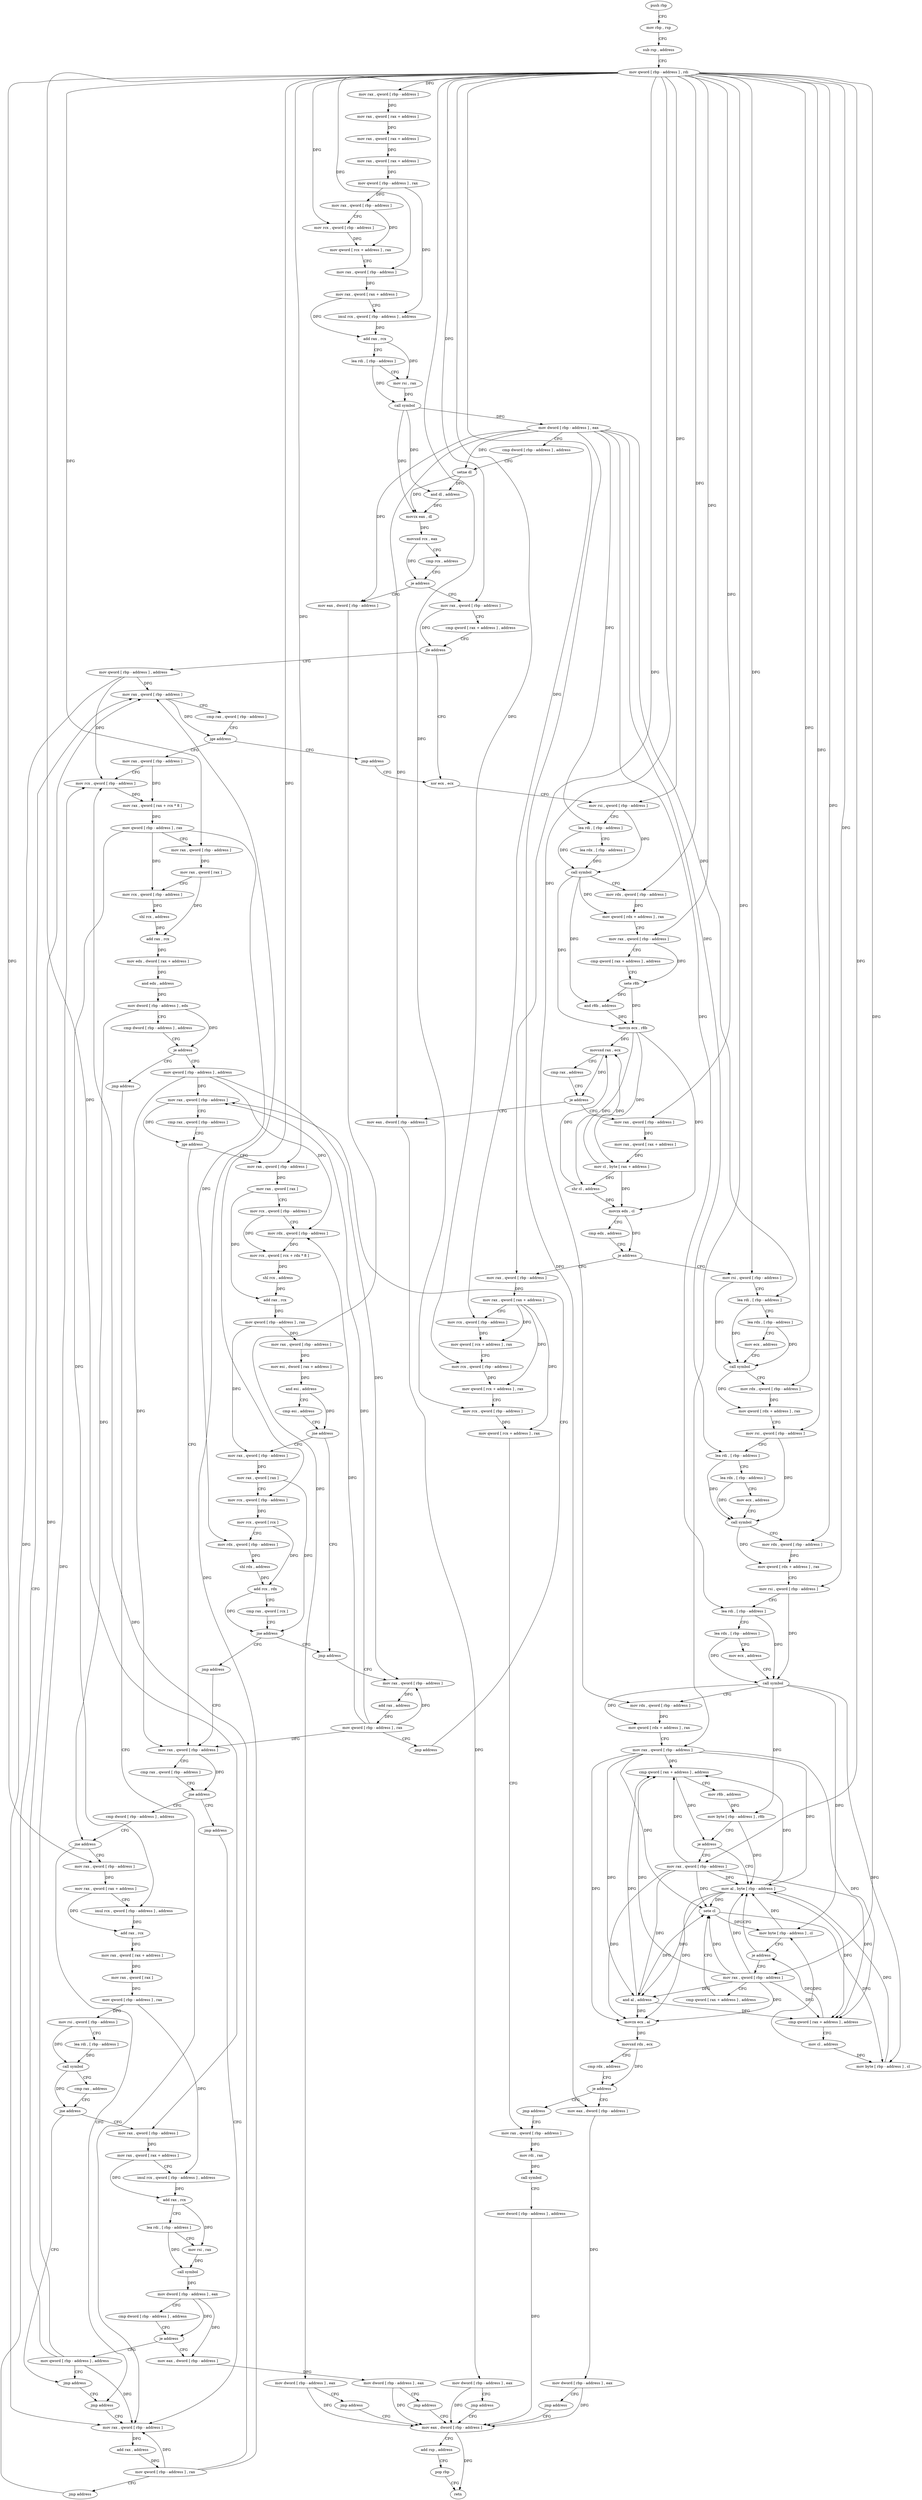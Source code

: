 digraph "func" {
"4239776" [label = "push rbp" ]
"4239777" [label = "mov rbp , rsp" ]
"4239780" [label = "sub rsp , address" ]
"4239784" [label = "mov qword [ rbp - address ] , rdi" ]
"4239788" [label = "mov rax , qword [ rbp - address ]" ]
"4239792" [label = "mov rax , qword [ rax + address ]" ]
"4239796" [label = "mov rax , qword [ rax + address ]" ]
"4239800" [label = "mov rax , qword [ rax + address ]" ]
"4239804" [label = "mov qword [ rbp - address ] , rax" ]
"4239808" [label = "mov rax , qword [ rbp - address ]" ]
"4239812" [label = "mov rcx , qword [ rbp - address ]" ]
"4239816" [label = "mov qword [ rcx + address ] , rax" ]
"4239823" [label = "mov rax , qword [ rbp - address ]" ]
"4239827" [label = "mov rax , qword [ rax + address ]" ]
"4239831" [label = "imul rcx , qword [ rbp - address ] , address" ]
"4239839" [label = "add rax , rcx" ]
"4239842" [label = "lea rdi , [ rbp - address ]" ]
"4239846" [label = "mov rsi , rax" ]
"4239849" [label = "call symbol" ]
"4239854" [label = "mov dword [ rbp - address ] , eax" ]
"4239857" [label = "cmp dword [ rbp - address ] , address" ]
"4239861" [label = "setne dl" ]
"4239864" [label = "and dl , address" ]
"4239867" [label = "movzx eax , dl" ]
"4239870" [label = "movsxd rcx , eax" ]
"4239873" [label = "cmp rcx , address" ]
"4239877" [label = "je address" ]
"4239894" [label = "mov rax , qword [ rbp - address ]" ]
"4239883" [label = "mov eax , dword [ rbp - address ]" ]
"4239898" [label = "cmp qword [ rax + address ] , address" ]
"4239906" [label = "jle address" ]
"4240311" [label = "xor ecx , ecx" ]
"4239912" [label = "mov qword [ rbp - address ] , address" ]
"4239886" [label = "mov dword [ rbp - address ] , eax" ]
"4239889" [label = "jmp address" ]
"4240644" [label = "mov eax , dword [ rbp - address ]" ]
"4240313" [label = "mov rsi , qword [ rbp - address ]" ]
"4240317" [label = "lea rdi , [ rbp - address ]" ]
"4240321" [label = "lea rdx , [ rbp - address ]" ]
"4240325" [label = "call symbol" ]
"4240330" [label = "mov rdx , qword [ rbp - address ]" ]
"4240334" [label = "mov qword [ rdx + address ] , rax" ]
"4240338" [label = "mov rax , qword [ rbp - address ]" ]
"4240342" [label = "cmp qword [ rax + address ] , address" ]
"4240347" [label = "sete r8b" ]
"4240351" [label = "and r8b , address" ]
"4240355" [label = "movzx ecx , r8b" ]
"4240359" [label = "movsxd rax , ecx" ]
"4240362" [label = "cmp rax , address" ]
"4240366" [label = "je address" ]
"4240383" [label = "mov rax , qword [ rbp - address ]" ]
"4240372" [label = "mov eax , dword [ rbp - address ]" ]
"4239920" [label = "mov rax , qword [ rbp - address ]" ]
"4240647" [label = "add rsp , address" ]
"4240651" [label = "pop rbp" ]
"4240652" [label = "retn" ]
"4240387" [label = "mov rax , qword [ rax + address ]" ]
"4240391" [label = "mov cl , byte [ rax + address ]" ]
"4240394" [label = "shr cl , address" ]
"4240397" [label = "movzx edx , cl" ]
"4240400" [label = "cmp edx , address" ]
"4240403" [label = "je address" ]
"4240593" [label = "mov rax , qword [ rbp - address ]" ]
"4240409" [label = "mov rsi , qword [ rbp - address ]" ]
"4240375" [label = "mov dword [ rbp - address ] , eax" ]
"4240378" [label = "jmp address" ]
"4240306" [label = "jmp address" ]
"4239934" [label = "mov rax , qword [ rbp - address ]" ]
"4239938" [label = "mov rcx , qword [ rbp - address ]" ]
"4239942" [label = "mov rax , qword [ rax + rcx * 8 ]" ]
"4239946" [label = "mov qword [ rbp - address ] , rax" ]
"4239950" [label = "mov rax , qword [ rbp - address ]" ]
"4239954" [label = "mov rax , qword [ rax ]" ]
"4239957" [label = "mov rcx , qword [ rbp - address ]" ]
"4239961" [label = "shl rcx , address" ]
"4239965" [label = "add rax , rcx" ]
"4239968" [label = "mov edx , dword [ rax + address ]" ]
"4239971" [label = "and edx , address" ]
"4239977" [label = "mov dword [ rbp - address ] , edx" ]
"4239980" [label = "cmp dword [ rbp - address ] , address" ]
"4239984" [label = "je address" ]
"4239995" [label = "mov qword [ rbp - address ] , address" ]
"4239990" [label = "jmp address" ]
"4240597" [label = "mov rax , qword [ rax + address ]" ]
"4240601" [label = "mov rcx , qword [ rbp - address ]" ]
"4240605" [label = "mov qword [ rcx + address ] , rax" ]
"4240609" [label = "mov rcx , qword [ rbp - address ]" ]
"4240613" [label = "mov qword [ rcx + address ] , rax" ]
"4240617" [label = "mov rcx , qword [ rbp - address ]" ]
"4240621" [label = "mov qword [ rcx + address ] , rax" ]
"4240625" [label = "mov rax , qword [ rbp - address ]" ]
"4240413" [label = "lea rdi , [ rbp - address ]" ]
"4240417" [label = "lea rdx , [ rbp - address ]" ]
"4240421" [label = "mov ecx , address" ]
"4240426" [label = "call symbol" ]
"4240431" [label = "mov rdx , qword [ rbp - address ]" ]
"4240435" [label = "mov qword [ rdx + address ] , rax" ]
"4240439" [label = "mov rsi , qword [ rbp - address ]" ]
"4240443" [label = "lea rdi , [ rbp - address ]" ]
"4240447" [label = "lea rdx , [ rbp - address ]" ]
"4240451" [label = "mov ecx , address" ]
"4240456" [label = "call symbol" ]
"4240461" [label = "mov rdx , qword [ rbp - address ]" ]
"4240465" [label = "mov qword [ rdx + address ] , rax" ]
"4240469" [label = "mov rsi , qword [ rbp - address ]" ]
"4240473" [label = "lea rdi , [ rbp - address ]" ]
"4240477" [label = "lea rdx , [ rbp - address ]" ]
"4240481" [label = "mov ecx , address" ]
"4240486" [label = "call symbol" ]
"4240491" [label = "mov rdx , qword [ rbp - address ]" ]
"4240495" [label = "mov qword [ rdx + address ] , rax" ]
"4240499" [label = "mov rax , qword [ rbp - address ]" ]
"4240503" [label = "cmp qword [ rax + address ] , address" ]
"4240508" [label = "mov r8b , address" ]
"4240511" [label = "mov byte [ rbp - address ] , r8b" ]
"4240515" [label = "je address" ]
"4240556" [label = "mov al , byte [ rbp - address ]" ]
"4240521" [label = "mov rax , qword [ rbp - address ]" ]
"4240003" [label = "mov rax , qword [ rbp - address ]" ]
"4240287" [label = "mov rax , qword [ rbp - address ]" ]
"4240559" [label = "and al , address" ]
"4240561" [label = "movzx ecx , al" ]
"4240564" [label = "movsxd rdx , ecx" ]
"4240567" [label = "cmp rdx , address" ]
"4240571" [label = "je address" ]
"4240588" [label = "jmp address" ]
"4240577" [label = "mov eax , dword [ rbp - address ]" ]
"4240525" [label = "cmp qword [ rax + address ] , address" ]
"4240530" [label = "mov cl , address" ]
"4240532" [label = "mov byte [ rbp - address ] , cl" ]
"4240535" [label = "je address" ]
"4240541" [label = "mov rax , qword [ rbp - address ]" ]
"4240132" [label = "mov rax , qword [ rbp - address ]" ]
"4240136" [label = "cmp rax , qword [ rbp - address ]" ]
"4240140" [label = "jne address" ]
"4240151" [label = "cmp dword [ rbp - address ] , address" ]
"4240146" [label = "jmp address" ]
"4240017" [label = "mov rax , qword [ rbp - address ]" ]
"4240021" [label = "mov rax , qword [ rax ]" ]
"4240024" [label = "mov rcx , qword [ rbp - address ]" ]
"4240028" [label = "mov rdx , qword [ rbp - address ]" ]
"4240032" [label = "mov rcx , qword [ rcx + rdx * 8 ]" ]
"4240036" [label = "shl rcx , address" ]
"4240040" [label = "add rax , rcx" ]
"4240043" [label = "mov qword [ rbp - address ] , rax" ]
"4240047" [label = "mov rax , qword [ rbp - address ]" ]
"4240051" [label = "mov esi , dword [ rax + address ]" ]
"4240054" [label = "and esi , address" ]
"4240060" [label = "cmp esi , address" ]
"4240063" [label = "jne address" ]
"4240108" [label = "jmp address" ]
"4240069" [label = "mov rax , qword [ rbp - address ]" ]
"4240291" [label = "add rax , address" ]
"4240297" [label = "mov qword [ rbp - address ] , rax" ]
"4240301" [label = "jmp address" ]
"4240580" [label = "mov dword [ rbp - address ] , eax" ]
"4240583" [label = "jmp address" ]
"4240545" [label = "cmp qword [ rax + address ] , address" ]
"4240550" [label = "sete cl" ]
"4240553" [label = "mov byte [ rbp - address ] , cl" ]
"4240155" [label = "jne address" ]
"4240282" [label = "jmp address" ]
"4240161" [label = "mov rax , qword [ rbp - address ]" ]
"4240113" [label = "mov rax , qword [ rbp - address ]" ]
"4240073" [label = "mov rax , qword [ rax ]" ]
"4240076" [label = "mov rcx , qword [ rbp - address ]" ]
"4240080" [label = "mov rcx , qword [ rcx ]" ]
"4240083" [label = "mov rdx , qword [ rbp - address ]" ]
"4240087" [label = "shl rdx , address" ]
"4240091" [label = "add rcx , rdx" ]
"4240094" [label = "cmp rax , qword [ rcx ]" ]
"4240097" [label = "jne address" ]
"4240103" [label = "jmp address" ]
"4239924" [label = "cmp rax , qword [ rbp - address ]" ]
"4239928" [label = "jge address" ]
"4240629" [label = "mov rdi , rax" ]
"4240632" [label = "call symbol" ]
"4240637" [label = "mov dword [ rbp - address ] , address" ]
"4240165" [label = "mov rax , qword [ rax + address ]" ]
"4240169" [label = "imul rcx , qword [ rbp - address ] , address" ]
"4240177" [label = "add rax , rcx" ]
"4240180" [label = "mov rax , qword [ rax + address ]" ]
"4240184" [label = "mov rax , qword [ rax ]" ]
"4240187" [label = "mov qword [ rbp - address ] , rax" ]
"4240191" [label = "mov rsi , qword [ rbp - address ]" ]
"4240195" [label = "lea rdi , [ rbp - address ]" ]
"4240199" [label = "call symbol" ]
"4240204" [label = "cmp rax , address" ]
"4240208" [label = "jne address" ]
"4240277" [label = "jmp address" ]
"4240214" [label = "mov rax , qword [ rbp - address ]" ]
"4240117" [label = "add rax , address" ]
"4240123" [label = "mov qword [ rbp - address ] , rax" ]
"4240127" [label = "jmp address" ]
"4240218" [label = "mov rax , qword [ rax + address ]" ]
"4240222" [label = "imul rcx , qword [ rbp - address ] , address" ]
"4240230" [label = "add rax , rcx" ]
"4240233" [label = "lea rdi , [ rbp - address ]" ]
"4240237" [label = "mov rsi , rax" ]
"4240240" [label = "call symbol" ]
"4240245" [label = "mov dword [ rbp - address ] , eax" ]
"4240248" [label = "cmp dword [ rbp - address ] , address" ]
"4240252" [label = "je address" ]
"4240269" [label = "mov qword [ rbp - address ] , address" ]
"4240258" [label = "mov eax , dword [ rbp - address ]" ]
"4240007" [label = "cmp rax , qword [ rbp - address ]" ]
"4240011" [label = "jge address" ]
"4240261" [label = "mov dword [ rbp - address ] , eax" ]
"4240264" [label = "jmp address" ]
"4239776" -> "4239777" [ label = "CFG" ]
"4239777" -> "4239780" [ label = "CFG" ]
"4239780" -> "4239784" [ label = "CFG" ]
"4239784" -> "4239788" [ label = "DFG" ]
"4239784" -> "4239812" [ label = "DFG" ]
"4239784" -> "4239823" [ label = "DFG" ]
"4239784" -> "4239894" [ label = "DFG" ]
"4239784" -> "4240313" [ label = "DFG" ]
"4239784" -> "4240330" [ label = "DFG" ]
"4239784" -> "4240338" [ label = "DFG" ]
"4239784" -> "4240383" [ label = "DFG" ]
"4239784" -> "4240593" [ label = "DFG" ]
"4239784" -> "4240601" [ label = "DFG" ]
"4239784" -> "4240609" [ label = "DFG" ]
"4239784" -> "4240617" [ label = "DFG" ]
"4239784" -> "4240409" [ label = "DFG" ]
"4239784" -> "4240431" [ label = "DFG" ]
"4239784" -> "4240439" [ label = "DFG" ]
"4239784" -> "4240461" [ label = "DFG" ]
"4239784" -> "4240469" [ label = "DFG" ]
"4239784" -> "4240491" [ label = "DFG" ]
"4239784" -> "4240499" [ label = "DFG" ]
"4239784" -> "4239950" [ label = "DFG" ]
"4239784" -> "4240521" [ label = "DFG" ]
"4239784" -> "4240541" [ label = "DFG" ]
"4239784" -> "4240017" [ label = "DFG" ]
"4239784" -> "4240076" [ label = "DFG" ]
"4239784" -> "4240161" [ label = "DFG" ]
"4239784" -> "4240214" [ label = "DFG" ]
"4239788" -> "4239792" [ label = "DFG" ]
"4239792" -> "4239796" [ label = "DFG" ]
"4239796" -> "4239800" [ label = "DFG" ]
"4239800" -> "4239804" [ label = "DFG" ]
"4239804" -> "4239808" [ label = "DFG" ]
"4239804" -> "4239831" [ label = "DFG" ]
"4239808" -> "4239812" [ label = "CFG" ]
"4239808" -> "4239816" [ label = "DFG" ]
"4239812" -> "4239816" [ label = "DFG" ]
"4239816" -> "4239823" [ label = "CFG" ]
"4239823" -> "4239827" [ label = "DFG" ]
"4239827" -> "4239831" [ label = "CFG" ]
"4239827" -> "4239839" [ label = "DFG" ]
"4239831" -> "4239839" [ label = "DFG" ]
"4239839" -> "4239842" [ label = "CFG" ]
"4239839" -> "4239846" [ label = "DFG" ]
"4239842" -> "4239846" [ label = "CFG" ]
"4239842" -> "4239849" [ label = "DFG" ]
"4239846" -> "4239849" [ label = "DFG" ]
"4239849" -> "4239854" [ label = "DFG" ]
"4239849" -> "4239864" [ label = "DFG" ]
"4239849" -> "4239867" [ label = "DFG" ]
"4239854" -> "4239857" [ label = "CFG" ]
"4239854" -> "4239861" [ label = "DFG" ]
"4239854" -> "4239883" [ label = "DFG" ]
"4239854" -> "4240372" [ label = "DFG" ]
"4239854" -> "4240577" [ label = "DFG" ]
"4239854" -> "4240317" [ label = "DFG" ]
"4239854" -> "4240413" [ label = "DFG" ]
"4239854" -> "4240443" [ label = "DFG" ]
"4239854" -> "4240473" [ label = "DFG" ]
"4239857" -> "4239861" [ label = "CFG" ]
"4239861" -> "4239864" [ label = "DFG" ]
"4239861" -> "4239867" [ label = "DFG" ]
"4239864" -> "4239867" [ label = "DFG" ]
"4239867" -> "4239870" [ label = "DFG" ]
"4239870" -> "4239873" [ label = "CFG" ]
"4239870" -> "4239877" [ label = "DFG" ]
"4239873" -> "4239877" [ label = "CFG" ]
"4239877" -> "4239894" [ label = "CFG" ]
"4239877" -> "4239883" [ label = "CFG" ]
"4239894" -> "4239898" [ label = "CFG" ]
"4239894" -> "4239906" [ label = "DFG" ]
"4239883" -> "4239886" [ label = "DFG" ]
"4239898" -> "4239906" [ label = "CFG" ]
"4239906" -> "4240311" [ label = "CFG" ]
"4239906" -> "4239912" [ label = "CFG" ]
"4240311" -> "4240313" [ label = "CFG" ]
"4239912" -> "4239920" [ label = "DFG" ]
"4239912" -> "4239938" [ label = "DFG" ]
"4239912" -> "4240287" [ label = "DFG" ]
"4239886" -> "4239889" [ label = "CFG" ]
"4239886" -> "4240644" [ label = "DFG" ]
"4239889" -> "4240644" [ label = "CFG" ]
"4240644" -> "4240647" [ label = "CFG" ]
"4240644" -> "4240652" [ label = "DFG" ]
"4240313" -> "4240317" [ label = "CFG" ]
"4240313" -> "4240325" [ label = "DFG" ]
"4240317" -> "4240321" [ label = "CFG" ]
"4240317" -> "4240325" [ label = "DFG" ]
"4240321" -> "4240325" [ label = "DFG" ]
"4240325" -> "4240330" [ label = "CFG" ]
"4240325" -> "4240334" [ label = "DFG" ]
"4240325" -> "4240351" [ label = "DFG" ]
"4240325" -> "4240355" [ label = "DFG" ]
"4240330" -> "4240334" [ label = "DFG" ]
"4240334" -> "4240338" [ label = "CFG" ]
"4240338" -> "4240342" [ label = "CFG" ]
"4240338" -> "4240347" [ label = "DFG" ]
"4240342" -> "4240347" [ label = "CFG" ]
"4240347" -> "4240351" [ label = "DFG" ]
"4240347" -> "4240355" [ label = "DFG" ]
"4240351" -> "4240355" [ label = "DFG" ]
"4240355" -> "4240359" [ label = "DFG" ]
"4240355" -> "4240391" [ label = "DFG" ]
"4240355" -> "4240394" [ label = "DFG" ]
"4240355" -> "4240397" [ label = "DFG" ]
"4240359" -> "4240362" [ label = "CFG" ]
"4240359" -> "4240366" [ label = "DFG" ]
"4240362" -> "4240366" [ label = "CFG" ]
"4240366" -> "4240383" [ label = "CFG" ]
"4240366" -> "4240372" [ label = "CFG" ]
"4240383" -> "4240387" [ label = "DFG" ]
"4240372" -> "4240375" [ label = "DFG" ]
"4239920" -> "4239924" [ label = "CFG" ]
"4239920" -> "4239928" [ label = "DFG" ]
"4240647" -> "4240651" [ label = "CFG" ]
"4240651" -> "4240652" [ label = "CFG" ]
"4240387" -> "4240391" [ label = "DFG" ]
"4240391" -> "4240394" [ label = "DFG" ]
"4240391" -> "4240359" [ label = "DFG" ]
"4240391" -> "4240397" [ label = "DFG" ]
"4240394" -> "4240397" [ label = "DFG" ]
"4240394" -> "4240359" [ label = "DFG" ]
"4240397" -> "4240400" [ label = "CFG" ]
"4240397" -> "4240403" [ label = "DFG" ]
"4240400" -> "4240403" [ label = "CFG" ]
"4240403" -> "4240593" [ label = "CFG" ]
"4240403" -> "4240409" [ label = "CFG" ]
"4240593" -> "4240597" [ label = "DFG" ]
"4240409" -> "4240413" [ label = "CFG" ]
"4240409" -> "4240426" [ label = "DFG" ]
"4240375" -> "4240378" [ label = "CFG" ]
"4240375" -> "4240644" [ label = "DFG" ]
"4240378" -> "4240644" [ label = "CFG" ]
"4240306" -> "4240311" [ label = "CFG" ]
"4239934" -> "4239938" [ label = "CFG" ]
"4239934" -> "4239942" [ label = "DFG" ]
"4239938" -> "4239942" [ label = "DFG" ]
"4239942" -> "4239946" [ label = "DFG" ]
"4239946" -> "4239950" [ label = "CFG" ]
"4239946" -> "4239957" [ label = "DFG" ]
"4239946" -> "4240083" [ label = "DFG" ]
"4239946" -> "4240169" [ label = "DFG" ]
"4239950" -> "4239954" [ label = "DFG" ]
"4239954" -> "4239957" [ label = "CFG" ]
"4239954" -> "4239965" [ label = "DFG" ]
"4239957" -> "4239961" [ label = "DFG" ]
"4239961" -> "4239965" [ label = "DFG" ]
"4239965" -> "4239968" [ label = "DFG" ]
"4239968" -> "4239971" [ label = "DFG" ]
"4239971" -> "4239977" [ label = "DFG" ]
"4239977" -> "4239980" [ label = "CFG" ]
"4239977" -> "4239984" [ label = "DFG" ]
"4239977" -> "4240155" [ label = "DFG" ]
"4239980" -> "4239984" [ label = "CFG" ]
"4239984" -> "4239995" [ label = "CFG" ]
"4239984" -> "4239990" [ label = "CFG" ]
"4239995" -> "4240003" [ label = "DFG" ]
"4239995" -> "4240132" [ label = "DFG" ]
"4239995" -> "4240028" [ label = "DFG" ]
"4239995" -> "4240113" [ label = "DFG" ]
"4239990" -> "4240287" [ label = "CFG" ]
"4240597" -> "4240601" [ label = "CFG" ]
"4240597" -> "4240605" [ label = "DFG" ]
"4240597" -> "4240613" [ label = "DFG" ]
"4240597" -> "4240621" [ label = "DFG" ]
"4240601" -> "4240605" [ label = "DFG" ]
"4240605" -> "4240609" [ label = "CFG" ]
"4240609" -> "4240613" [ label = "DFG" ]
"4240613" -> "4240617" [ label = "CFG" ]
"4240617" -> "4240621" [ label = "DFG" ]
"4240621" -> "4240625" [ label = "CFG" ]
"4240625" -> "4240629" [ label = "DFG" ]
"4240413" -> "4240417" [ label = "CFG" ]
"4240413" -> "4240426" [ label = "DFG" ]
"4240417" -> "4240421" [ label = "CFG" ]
"4240417" -> "4240426" [ label = "DFG" ]
"4240421" -> "4240426" [ label = "CFG" ]
"4240426" -> "4240431" [ label = "CFG" ]
"4240426" -> "4240435" [ label = "DFG" ]
"4240431" -> "4240435" [ label = "DFG" ]
"4240435" -> "4240439" [ label = "CFG" ]
"4240439" -> "4240443" [ label = "CFG" ]
"4240439" -> "4240456" [ label = "DFG" ]
"4240443" -> "4240447" [ label = "CFG" ]
"4240443" -> "4240456" [ label = "DFG" ]
"4240447" -> "4240451" [ label = "CFG" ]
"4240447" -> "4240456" [ label = "DFG" ]
"4240451" -> "4240456" [ label = "CFG" ]
"4240456" -> "4240461" [ label = "CFG" ]
"4240456" -> "4240465" [ label = "DFG" ]
"4240461" -> "4240465" [ label = "DFG" ]
"4240465" -> "4240469" [ label = "CFG" ]
"4240469" -> "4240473" [ label = "CFG" ]
"4240469" -> "4240486" [ label = "DFG" ]
"4240473" -> "4240477" [ label = "CFG" ]
"4240473" -> "4240486" [ label = "DFG" ]
"4240477" -> "4240481" [ label = "CFG" ]
"4240477" -> "4240486" [ label = "DFG" ]
"4240481" -> "4240486" [ label = "CFG" ]
"4240486" -> "4240491" [ label = "CFG" ]
"4240486" -> "4240495" [ label = "DFG" ]
"4240486" -> "4240532" [ label = "DFG" ]
"4240486" -> "4240553" [ label = "DFG" ]
"4240486" -> "4240511" [ label = "DFG" ]
"4240491" -> "4240495" [ label = "DFG" ]
"4240495" -> "4240499" [ label = "CFG" ]
"4240499" -> "4240503" [ label = "DFG" ]
"4240499" -> "4240556" [ label = "DFG" ]
"4240499" -> "4240559" [ label = "DFG" ]
"4240499" -> "4240561" [ label = "DFG" ]
"4240499" -> "4240525" [ label = "DFG" ]
"4240499" -> "4240550" [ label = "DFG" ]
"4240503" -> "4240508" [ label = "CFG" ]
"4240503" -> "4240515" [ label = "DFG" ]
"4240508" -> "4240511" [ label = "DFG" ]
"4240511" -> "4240515" [ label = "CFG" ]
"4240511" -> "4240556" [ label = "DFG" ]
"4240515" -> "4240556" [ label = "CFG" ]
"4240515" -> "4240521" [ label = "CFG" ]
"4240556" -> "4240559" [ label = "DFG" ]
"4240556" -> "4240503" [ label = "DFG" ]
"4240556" -> "4240561" [ label = "DFG" ]
"4240556" -> "4240525" [ label = "DFG" ]
"4240556" -> "4240550" [ label = "DFG" ]
"4240521" -> "4240525" [ label = "DFG" ]
"4240521" -> "4240503" [ label = "DFG" ]
"4240521" -> "4240559" [ label = "DFG" ]
"4240521" -> "4240561" [ label = "DFG" ]
"4240521" -> "4240556" [ label = "DFG" ]
"4240521" -> "4240550" [ label = "DFG" ]
"4240003" -> "4240007" [ label = "CFG" ]
"4240003" -> "4240011" [ label = "DFG" ]
"4240287" -> "4240291" [ label = "DFG" ]
"4240559" -> "4240561" [ label = "DFG" ]
"4240559" -> "4240503" [ label = "DFG" ]
"4240559" -> "4240525" [ label = "DFG" ]
"4240559" -> "4240550" [ label = "DFG" ]
"4240561" -> "4240564" [ label = "DFG" ]
"4240564" -> "4240567" [ label = "CFG" ]
"4240564" -> "4240571" [ label = "DFG" ]
"4240567" -> "4240571" [ label = "CFG" ]
"4240571" -> "4240588" [ label = "CFG" ]
"4240571" -> "4240577" [ label = "CFG" ]
"4240588" -> "4240625" [ label = "CFG" ]
"4240577" -> "4240580" [ label = "DFG" ]
"4240525" -> "4240530" [ label = "CFG" ]
"4240525" -> "4240535" [ label = "DFG" ]
"4240530" -> "4240532" [ label = "DFG" ]
"4240530" -> "4240553" [ label = "DFG" ]
"4240532" -> "4240535" [ label = "CFG" ]
"4240532" -> "4240556" [ label = "DFG" ]
"4240535" -> "4240556" [ label = "CFG" ]
"4240535" -> "4240541" [ label = "CFG" ]
"4240541" -> "4240545" [ label = "CFG" ]
"4240541" -> "4240503" [ label = "DFG" ]
"4240541" -> "4240559" [ label = "DFG" ]
"4240541" -> "4240561" [ label = "DFG" ]
"4240541" -> "4240525" [ label = "DFG" ]
"4240541" -> "4240556" [ label = "DFG" ]
"4240541" -> "4240550" [ label = "DFG" ]
"4240132" -> "4240136" [ label = "CFG" ]
"4240132" -> "4240140" [ label = "DFG" ]
"4240136" -> "4240140" [ label = "CFG" ]
"4240140" -> "4240151" [ label = "CFG" ]
"4240140" -> "4240146" [ label = "CFG" ]
"4240151" -> "4240155" [ label = "CFG" ]
"4240146" -> "4240287" [ label = "CFG" ]
"4240017" -> "4240021" [ label = "DFG" ]
"4240021" -> "4240024" [ label = "CFG" ]
"4240021" -> "4240040" [ label = "DFG" ]
"4240024" -> "4240028" [ label = "CFG" ]
"4240024" -> "4240032" [ label = "DFG" ]
"4240028" -> "4240032" [ label = "DFG" ]
"4240032" -> "4240036" [ label = "DFG" ]
"4240036" -> "4240040" [ label = "DFG" ]
"4240040" -> "4240043" [ label = "DFG" ]
"4240043" -> "4240047" [ label = "DFG" ]
"4240043" -> "4240069" [ label = "DFG" ]
"4240047" -> "4240051" [ label = "DFG" ]
"4240051" -> "4240054" [ label = "DFG" ]
"4240054" -> "4240060" [ label = "CFG" ]
"4240054" -> "4240063" [ label = "DFG" ]
"4240060" -> "4240063" [ label = "CFG" ]
"4240063" -> "4240108" [ label = "CFG" ]
"4240063" -> "4240069" [ label = "CFG" ]
"4240108" -> "4240113" [ label = "CFG" ]
"4240069" -> "4240073" [ label = "DFG" ]
"4240291" -> "4240297" [ label = "DFG" ]
"4240297" -> "4240301" [ label = "CFG" ]
"4240297" -> "4239920" [ label = "DFG" ]
"4240297" -> "4239938" [ label = "DFG" ]
"4240297" -> "4240287" [ label = "DFG" ]
"4240301" -> "4239920" [ label = "CFG" ]
"4240580" -> "4240583" [ label = "CFG" ]
"4240580" -> "4240644" [ label = "DFG" ]
"4240583" -> "4240644" [ label = "CFG" ]
"4240545" -> "4240550" [ label = "CFG" ]
"4240550" -> "4240553" [ label = "DFG" ]
"4240550" -> "4240532" [ label = "DFG" ]
"4240553" -> "4240556" [ label = "DFG" ]
"4240155" -> "4240282" [ label = "CFG" ]
"4240155" -> "4240161" [ label = "CFG" ]
"4240282" -> "4240287" [ label = "CFG" ]
"4240161" -> "4240165" [ label = "DFG" ]
"4240113" -> "4240117" [ label = "DFG" ]
"4240073" -> "4240076" [ label = "CFG" ]
"4240073" -> "4240097" [ label = "DFG" ]
"4240076" -> "4240080" [ label = "DFG" ]
"4240080" -> "4240083" [ label = "CFG" ]
"4240080" -> "4240091" [ label = "DFG" ]
"4240083" -> "4240087" [ label = "DFG" ]
"4240087" -> "4240091" [ label = "DFG" ]
"4240091" -> "4240094" [ label = "CFG" ]
"4240091" -> "4240097" [ label = "DFG" ]
"4240094" -> "4240097" [ label = "CFG" ]
"4240097" -> "4240108" [ label = "CFG" ]
"4240097" -> "4240103" [ label = "CFG" ]
"4240103" -> "4240132" [ label = "CFG" ]
"4239924" -> "4239928" [ label = "CFG" ]
"4239928" -> "4240306" [ label = "CFG" ]
"4239928" -> "4239934" [ label = "CFG" ]
"4240629" -> "4240632" [ label = "DFG" ]
"4240632" -> "4240637" [ label = "CFG" ]
"4240637" -> "4240644" [ label = "DFG" ]
"4240165" -> "4240169" [ label = "CFG" ]
"4240165" -> "4240177" [ label = "DFG" ]
"4240169" -> "4240177" [ label = "DFG" ]
"4240177" -> "4240180" [ label = "DFG" ]
"4240180" -> "4240184" [ label = "DFG" ]
"4240184" -> "4240187" [ label = "DFG" ]
"4240187" -> "4240191" [ label = "DFG" ]
"4240187" -> "4240222" [ label = "DFG" ]
"4240191" -> "4240195" [ label = "CFG" ]
"4240191" -> "4240199" [ label = "DFG" ]
"4240195" -> "4240199" [ label = "DFG" ]
"4240199" -> "4240204" [ label = "CFG" ]
"4240199" -> "4240208" [ label = "DFG" ]
"4240204" -> "4240208" [ label = "CFG" ]
"4240208" -> "4240277" [ label = "CFG" ]
"4240208" -> "4240214" [ label = "CFG" ]
"4240277" -> "4240282" [ label = "CFG" ]
"4240214" -> "4240218" [ label = "DFG" ]
"4240117" -> "4240123" [ label = "DFG" ]
"4240123" -> "4240127" [ label = "CFG" ]
"4240123" -> "4240003" [ label = "DFG" ]
"4240123" -> "4240132" [ label = "DFG" ]
"4240123" -> "4240028" [ label = "DFG" ]
"4240123" -> "4240113" [ label = "DFG" ]
"4240127" -> "4240003" [ label = "CFG" ]
"4240218" -> "4240222" [ label = "CFG" ]
"4240218" -> "4240230" [ label = "DFG" ]
"4240222" -> "4240230" [ label = "DFG" ]
"4240230" -> "4240233" [ label = "CFG" ]
"4240230" -> "4240237" [ label = "DFG" ]
"4240233" -> "4240237" [ label = "CFG" ]
"4240233" -> "4240240" [ label = "DFG" ]
"4240237" -> "4240240" [ label = "DFG" ]
"4240240" -> "4240245" [ label = "DFG" ]
"4240245" -> "4240248" [ label = "CFG" ]
"4240245" -> "4240252" [ label = "DFG" ]
"4240245" -> "4240258" [ label = "DFG" ]
"4240248" -> "4240252" [ label = "CFG" ]
"4240252" -> "4240269" [ label = "CFG" ]
"4240252" -> "4240258" [ label = "CFG" ]
"4240269" -> "4240277" [ label = "CFG" ]
"4240269" -> "4239920" [ label = "DFG" ]
"4240269" -> "4239938" [ label = "DFG" ]
"4240269" -> "4240287" [ label = "DFG" ]
"4240258" -> "4240261" [ label = "DFG" ]
"4240007" -> "4240011" [ label = "CFG" ]
"4240011" -> "4240132" [ label = "CFG" ]
"4240011" -> "4240017" [ label = "CFG" ]
"4240261" -> "4240264" [ label = "CFG" ]
"4240261" -> "4240644" [ label = "DFG" ]
"4240264" -> "4240644" [ label = "CFG" ]
}
